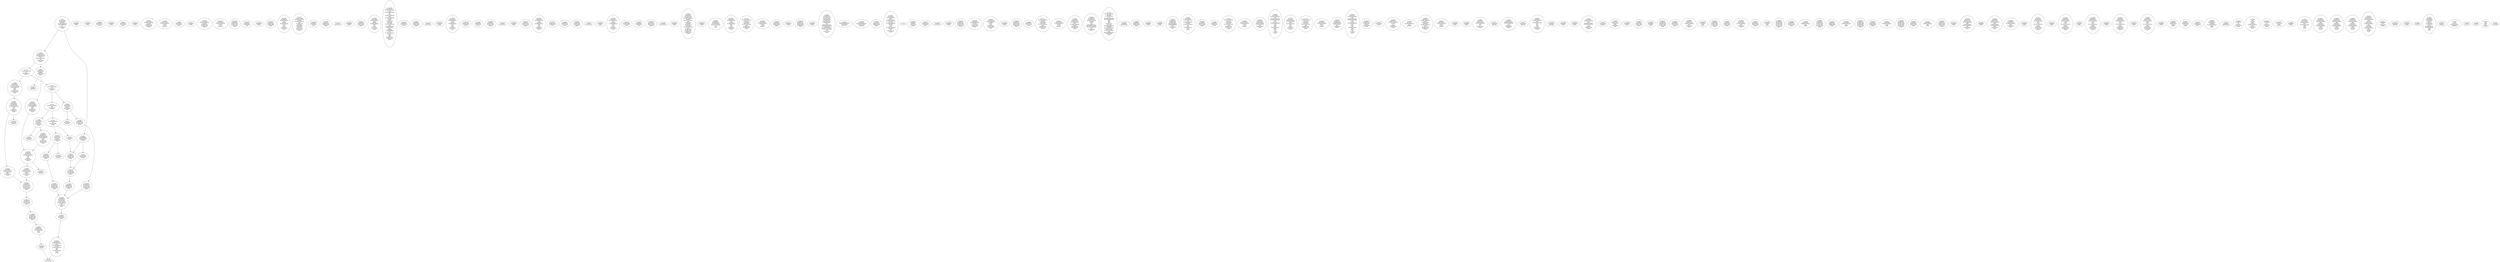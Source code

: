 /* Generated by GvGen v.1.0 (https://www.github.com/stricaud/gvgen) */

digraph G {
compound=true;
   node1 [label="[anywhere]"];
   node2 [label="# 0x0
PUSHX Data
PUSHX Data
MSTORE
PUSHX LogicData
CALLDATASIZE
LT
PUSHX Data
JUMPI
"];
   node3 [label="# 0xd
PUSHX Data
CALLDATALOAD
PUSHX BitData
SHR
PUSHX LogicData
EQ
PUSHX Data
JUMPI
"];
   node4 [label="# 0x1e
PUSHX LogicData
EQ
PUSHX Data
JUMPI
"];
   node5 [label="# 0x29
PUSHX LogicData
EQ
PUSHX Data
JUMPI
"];
   node6 [label="# 0x34
PUSHX LogicData
EQ
PUSHX Data
JUMPI
"];
   node7 [label="# 0x3f
PUSHX LogicData
EQ
PUSHX Data
JUMPI
"];
   node8 [label="# 0x4a
PUSHX Data
JUMP
"];
   node9 [label="# 0x4e
JUMPDEST
CALLDATASIZE
PUSHX Data
JUMPI
"];
   node10 [label="# 0x54
PUSHX Data
PUSHX Data
JUMP
"];
   node11 [label="# 0x5b
JUMPDEST
STOP
"];
   node12 [label="# 0x5d
JUMPDEST
PUSHX Data
PUSHX Data
JUMP
"];
   node13 [label="# 0x65
JUMPDEST
STOP
"];
   node14 [label="# 0x67
JUMPDEST
CALLVALUE
ISZERO
PUSHX Data
JUMPI
"];
   node15 [label="# 0x6f
PUSHX Data
REVERT
"];
   node16 [label="# 0x73
JUMPDEST
PUSHX Data
PUSHX ArithData
CALLDATASIZE
SUB
ADD
PUSHX Data
PUSHX Data
JUMP
"];
   node17 [label="# 0x89
JUMPDEST
PUSHX Data
JUMP
"];
   node18 [label="# 0x8e
JUMPDEST
STOP
"];
   node19 [label="# 0x90
JUMPDEST
PUSHX Data
PUSHX ArithData
CALLDATASIZE
SUB
ADD
PUSHX Data
PUSHX Data
JUMP
"];
   node20 [label="# 0xa5
JUMPDEST
PUSHX Data
JUMP
"];
   node21 [label="# 0xaa
JUMPDEST
STOP
"];
   node22 [label="# 0xac
JUMPDEST
CALLVALUE
ISZERO
PUSHX Data
JUMPI
"];
   node23 [label="# 0xb4
PUSHX Data
REVERT
"];
   node24 [label="# 0xb8
JUMPDEST
PUSHX Data
PUSHX Data
JUMP
"];
   node25 [label="# 0xc1
JUMPDEST
PUSHX MemData
MLOAD
PUSHX Data
PUSHX Data
JUMP
"];
   node26 [label="# 0xce
JUMPDEST
PUSHX MemData
MLOAD
SUB
RETURN
"];
   node27 [label="# 0xd7
JUMPDEST
CALLVALUE
ISZERO
PUSHX Data
JUMPI
"];
   node28 [label="# 0xdf
PUSHX Data
REVERT
"];
   node29 [label="# 0xe3
JUMPDEST
PUSHX Data
PUSHX ArithData
CALLDATASIZE
SUB
ADD
PUSHX Data
PUSHX Data
JUMP
"];
   node30 [label="# 0xf9
JUMPDEST
PUSHX Data
JUMP
"];
   node31 [label="# 0xfe
JUMPDEST
STOP
"];
   node32 [label="# 0x100
JUMPDEST
CALLVALUE
ISZERO
PUSHX Data
JUMPI
"];
   node33 [label="# 0x108
PUSHX Data
REVERT
"];
   node34 [label="# 0x10c
JUMPDEST
PUSHX Data
PUSHX Data
JUMP
"];
   node35 [label="# 0x115
JUMPDEST
PUSHX MemData
MLOAD
PUSHX Data
PUSHX Data
JUMP
"];
   node36 [label="# 0x122
JUMPDEST
PUSHX MemData
MLOAD
SUB
RETURN
"];
   node37 [label="# 0x12b
JUMPDEST
PUSHX Data
PUSHX Data
JUMP
"];
   node38 [label="# 0x133
JUMPDEST
PUSHX Data
PUSHX Data
PUSHX Data
JUMP
"];
   node39 [label="# 0x13e
JUMPDEST
PUSHX Data
JUMP
"];
   node40 [label="# 0x143
JUMPDEST
JUMP
"];
   node41 [label="# 0x145
JUMPDEST
PUSHX Data
PUSHX Data
JUMP
"];
   node42 [label="# 0x14d
JUMPDEST
PUSHX BitData
AND
CALLER
PUSHX BitData
AND
EQ
ISZERO
PUSHX Data
JUMPI
"];
   node43 [label="# 0x181
PUSHX Data
PUSHX MemData
MLOAD
PUSHX ArithData
ADD
PUSHX Data
MSTORE
PUSHX Data
MSTORE
PUSHX Data
PUSHX Data
JUMP
"];
   node44 [label="# 0x19b
JUMPDEST
PUSHX Data
JUMP
"];
   node45 [label="# 0x1a0
JUMPDEST
PUSHX Data
PUSHX Data
JUMP
"];
   node46 [label="# 0x1a8
JUMPDEST
"];
   node47 [label="# 0x1a9
JUMPDEST
JUMP
"];
   node48 [label="# 0x1ac
JUMPDEST
PUSHX Data
PUSHX Data
JUMP
"];
   node49 [label="# 0x1b4
JUMPDEST
PUSHX BitData
AND
CALLER
PUSHX BitData
AND
EQ
ISZERO
PUSHX Data
JUMPI
"];
   node50 [label="# 0x1e8
PUSHX Data
PUSHX ArithData
ADD
PUSHX ArithData
DIV
MUL
PUSHX ArithData
ADD
PUSHX MemData
MLOAD
ADD
PUSHX Data
MSTORE
MSTORE
PUSHX ArithData
ADD
CALLDATACOPY
PUSHX Data
ADD
MSTORE
PUSHX BitData
NOT
PUSHX ArithData
ADD
AND
ADD
PUSHX Data
PUSHX Data
JUMP
"];
   node51 [label="# 0x237
JUMPDEST
PUSHX Data
JUMP
"];
   node52 [label="# 0x23c
JUMPDEST
PUSHX Data
PUSHX Data
JUMP
"];
   node53 [label="# 0x244
JUMPDEST
"];
   node54 [label="# 0x245
JUMPDEST
JUMP
"];
   node55 [label="# 0x24a
JUMPDEST
PUSHX Data
PUSHX Data
PUSHX Data
JUMP
"];
   node56 [label="# 0x254
JUMPDEST
PUSHX BitData
AND
CALLER
PUSHX BitData
AND
EQ
ISZERO
PUSHX Data
JUMPI
"];
   node57 [label="# 0x288
PUSHX Data
PUSHX Data
JUMP
"];
   node58 [label="# 0x28f
JUMPDEST
PUSHX Data
JUMP
"];
   node59 [label="# 0x296
JUMPDEST
PUSHX Data
PUSHX Data
JUMP
"];
   node60 [label="# 0x29e
JUMPDEST
"];
   node61 [label="# 0x29f
JUMPDEST
JUMP
"];
   node62 [label="# 0x2a2
JUMPDEST
PUSHX Data
PUSHX Data
JUMP
"];
   node63 [label="# 0x2aa
JUMPDEST
PUSHX BitData
AND
CALLER
PUSHX BitData
AND
EQ
ISZERO
PUSHX Data
JUMPI
"];
   node64 [label="# 0x2de
PUSHX Data
PUSHX Data
JUMP
"];
   node65 [label="# 0x2e6
JUMPDEST
PUSHX Data
JUMP
"];
   node66 [label="# 0x2eb
JUMPDEST
PUSHX Data
PUSHX Data
JUMP
"];
   node67 [label="# 0x2f3
JUMPDEST
"];
   node68 [label="# 0x2f4
JUMPDEST
JUMP
"];
   node69 [label="# 0x2f7
JUMPDEST
PUSHX Data
PUSHX Data
PUSHX Data
JUMP
"];
   node70 [label="# 0x301
JUMPDEST
PUSHX BitData
AND
CALLER
PUSHX BitData
AND
EQ
ISZERO
PUSHX Data
JUMPI
"];
   node71 [label="# 0x335
PUSHX Data
PUSHX Data
JUMP
"];
   node72 [label="# 0x33c
JUMPDEST
PUSHX Data
JUMP
"];
   node73 [label="# 0x343
JUMPDEST
PUSHX Data
PUSHX Data
JUMP
"];
   node74 [label="# 0x34b
JUMPDEST
"];
   node75 [label="# 0x34c
JUMPDEST
JUMP
"];
   node76 [label="# 0x34f
JUMPDEST
PUSHX Data
PUSHX Data
PUSHX MemData
MLOAD
PUSHX ArithData
ADD
PUSHX Data
MSTORE
PUSHX Data
MSTORE
PUSHX ArithData
ADD
PUSHX Data
PUSHX Data
CODECOPY
PUSHX Data
JUMP
"];
   node77 [label="# 0x374
JUMPDEST
JUMP
"];
   node78 [label="# 0x37c
JUMPDEST
PUSHX Data
EXTCODESIZE
PUSHX LogicData
GT
JUMP
"];
   node79 [label="# 0x38f
JUMPDEST
PUSHX Data
JUMP
"];
   node80 [label="# 0x399
JUMPDEST
PUSHX Data
PUSHX Data
JUMP
"];
   node81 [label="# 0x3a1
JUMPDEST
PUSHX BitData
AND
CALLER
PUSHX BitData
AND
EQ
ISZERO
PUSHX Data
JUMPI
"];
   node82 [label="# 0x3d5
PUSHX MemData
MLOAD
PUSHX Data
MSTORE
PUSHX ArithData
ADD
PUSHX Data
PUSHX Data
JUMP
"];
   node83 [label="# 0x406
JUMPDEST
PUSHX MemData
MLOAD
SUB
REVERT
"];
   node84 [label="# 0x40f
JUMPDEST
PUSHX Data
PUSHX Data
JUMP
"];
   node85 [label="# 0x417
JUMPDEST
JUMP
"];
   node86 [label="# 0x419
JUMPDEST
PUSHX Data
PUSHX Data
PUSHX Data
JUMP
"];
   node87 [label="# 0x423
JUMPDEST
JUMP
"];
   node88 [label="# 0x428
JUMPDEST
CALLDATASIZE
PUSHX Data
CALLDATACOPY
PUSHX Data
CALLDATASIZE
PUSHX Data
GAS
DELEGATECALL
RETURNDATASIZE
PUSHX Data
RETURNDATACOPY
PUSHX LogicData
EQ
PUSHX Data
JUMPI
"];
   node89 [label="# 0x445
RETURNDATASIZE
PUSHX Data
RETURN
"];
   node90 [label="# 0x449
JUMPDEST
RETURNDATASIZE
PUSHX Data
REVERT
"];
   node91 [label="# 0x44e
JUMPDEST
PUSHX Data
PUSHX Data
PUSHX BitData
PUSHX BitData
SHL
PUSHX Data
JUMP
"];
   node92 [label="# 0x47c
JUMPDEST
PUSHX ArithData
ADD
PUSHX ArithData
SLOAD
PUSHX ArithData
EXP
DIV
PUSHX BitData
AND
JUMP
"];
   node93 [label="# 0x4a5
JUMPDEST
PUSHX Data
PUSHX Data
JUMP
"];
   node94 [label="# 0x4ae
JUMPDEST
PUSHX BitData
AND
PUSHX Data
PUSHX MemData
MLOAD
PUSHX MemData
MLOAD
SUB
LOGX
PUSHX LogicData
MLOAD
GT
PUSHX Data
JUMPI
"];
   node95 [label="# 0x4fc
"];
   node96 [label="# 0x4fe
JUMPDEST
ISZERO
PUSHX Data
JUMPI
"];
   node97 [label="# 0x504
PUSHX Data
PUSHX Data
JUMP
"];
   node98 [label="# 0x50d
JUMPDEST
"];
   node99 [label="# 0x50f
JUMPDEST
JUMP
"];
   node100 [label="# 0x514
JUMPDEST
PUSHX Data
PUSHX Data
PUSHX Data
JUMP
"];
   node101 [label="# 0x53d
JUMPDEST
PUSHX MemData
MLOAD
PUSHX Data
PUSHX Data
JUMP
"];
   node102 [label="# 0x54c
JUMPDEST
PUSHX MemData
MLOAD
SUB
LOGX
PUSHX Data
PUSHX Data
JUMP
"];
   node103 [label="# 0x55d
JUMPDEST
JUMP
"];
   node104 [label="# 0x560
JUMPDEST
PUSHX Data
PUSHX Data
PUSHX Data
JUMP
"];
   node105 [label="# 0x56b
JUMPDEST
PUSHX Data
JUMPI
"];
   node106 [label="# 0x570
PUSHX MemData
MLOAD
PUSHX Data
MSTORE
PUSHX ArithData
ADD
PUSHX Data
PUSHX Data
JUMP
"];
   node107 [label="# 0x5a1
JUMPDEST
PUSHX MemData
MLOAD
SUB
REVERT
"];
   node108 [label="# 0x5aa
JUMPDEST
PUSHX Data
PUSHX BitData
AND
PUSHX MemData
MLOAD
PUSHX Data
PUSHX Data
JUMP
"];
   node109 [label="# 0x5d2
JUMPDEST
PUSHX Data
PUSHX MemData
MLOAD
SUB
GAS
DELEGATECALL
RETURNDATASIZE
PUSHX LogicData
EQ
PUSHX Data
JUMPI
"];
   node110 [label="# 0x5ec
PUSHX MemData
MLOAD
PUSHX BitData
NOT
PUSHX ArithData
RETURNDATASIZE
ADD
AND
ADD
PUSHX Data
MSTORE
RETURNDATASIZE
MSTORE
RETURNDATASIZE
PUSHX Data
PUSHX ArithData
ADD
RETURNDATACOPY
PUSHX Data
JUMP
"];
   node111 [label="# 0x60d
JUMPDEST
PUSHX Data
"];
   node112 [label="# 0x612
JUMPDEST
PUSHX Data
PUSHX Data
JUMP
"];
   node113 [label="# 0x622
JUMPDEST
JUMP
"];
   node114 [label="# 0x62d
JUMPDEST
JUMP
"];
   node115 [label="# 0x62f
JUMPDEST
PUSHX Data
PUSHX Data
PUSHX BitData
PUSHX BitData
SHL
PUSHX Data
JUMP
"];
   node116 [label="# 0x65d
JUMPDEST
PUSHX ArithData
ADD
PUSHX ArithData
SLOAD
PUSHX ArithData
EXP
DIV
PUSHX BitData
AND
JUMP
"];
   node117 [label="# 0x686
JUMPDEST
PUSHX Data
PUSHX Data
JUMP
"];
   node118 [label="# 0x68f
JUMPDEST
PUSHX Data
JUMPI
"];
   node119 [label="# 0x694
PUSHX MemData
MLOAD
PUSHX Data
MSTORE
PUSHX ArithData
ADD
PUSHX Data
PUSHX Data
JUMP
"];
   node120 [label="# 0x6c5
JUMPDEST
PUSHX MemData
MLOAD
SUB
REVERT
"];
   node121 [label="# 0x6ce
JUMPDEST
PUSHX Data
PUSHX BitData
PUSHX BitData
SHL
PUSHX Data
JUMP
"];
   node122 [label="# 0x6fb
JUMPDEST
PUSHX ArithData
ADD
PUSHX ArithData
PUSHX ArithData
EXP
SLOAD
PUSHX ArithData
MUL
NOT
AND
PUSHX BitData
AND
MUL
OR
SSTORE
JUMP
"];
   node123 [label="# 0x73f
JUMPDEST
PUSHX BitData
PUSHX BitData
AND
PUSHX BitData
AND
EQ
ISZERO
PUSHX Data
JUMPI
"];
   node124 [label="# 0x775
PUSHX MemData
MLOAD
PUSHX Data
MSTORE
PUSHX ArithData
ADD
PUSHX Data
PUSHX Data
JUMP
"];
   node125 [label="# 0x7a6
JUMPDEST
PUSHX MemData
MLOAD
SUB
REVERT
"];
   node126 [label="# 0x7af
JUMPDEST
PUSHX Data
PUSHX BitData
PUSHX BitData
SHL
PUSHX Data
JUMP
"];
   node127 [label="# 0x7dc
JUMPDEST
PUSHX ArithData
ADD
PUSHX ArithData
PUSHX ArithData
EXP
SLOAD
PUSHX ArithData
MUL
NOT
AND
PUSHX BitData
AND
MUL
OR
SSTORE
JUMP
"];
   node128 [label="# 0x820
JUMPDEST
PUSHX Data
ISZERO
PUSHX Data
JUMPI
"];
   node129 [label="# 0x829
PUSHX Data
JUMP
"];
   node130 [label="# 0x830
JUMPDEST
PUSHX LogicData
MLOAD
GT
ISZERO
PUSHX Data
JUMPI
"];
   node131 [label="# 0x83b
MLOAD
PUSHX ArithData
ADD
REVERT
"];
   node132 [label="# 0x843
JUMPDEST
PUSHX MemData
MLOAD
PUSHX Data
MSTORE
PUSHX ArithData
ADD
PUSHX Data
PUSHX Data
JUMP
"];
   node133 [label="# 0x877
JUMPDEST
PUSHX MemData
MLOAD
SUB
REVERT
"];
   node134 [label="# 0x880
JUMPDEST
JUMP
"];
   node135 [label="# 0x887
JUMPDEST
PUSHX Data
CALLDATALOAD
PUSHX Data
PUSHX Data
JUMP
"];
   node136 [label="# 0x896
JUMPDEST
JUMP
"];
   node137 [label="# 0x89c
JUMPDEST
PUSHX Data
PUSHX ArithData
ADD
SLT
PUSHX Data
JUMPI
"];
   node138 [label="# 0x8aa
PUSHX Data
REVERT
"];
   node139 [label="# 0x8ae
JUMPDEST
CALLDATALOAD
PUSHX LogicData
GT
ISZERO
PUSHX Data
JUMPI
"];
   node140 [label="# 0x8c3
PUSHX Data
REVERT
"];
   node141 [label="# 0x8c7
JUMPDEST
PUSHX ArithData
ADD
PUSHX ArithData
MUL
ADD
GT
ISZERO
PUSHX Data
JUMPI
"];
   node142 [label="# 0x8db
PUSHX Data
REVERT
"];
   node143 [label="# 0x8df
JUMPDEST
JUMP
"];
   node144 [label="# 0x8e6
JUMPDEST
PUSHX Data
PUSHX LogicData
SUB
SLT
ISZERO
PUSHX Data
JUMPI
"];
   node145 [label="# 0x8f4
PUSHX Data
REVERT
"];
   node146 [label="# 0x8f8
JUMPDEST
PUSHX ArithData
PUSHX Data
ADD
PUSHX Data
JUMP
"];
   node147 [label="# 0x906
JUMPDEST
JUMP
"];
   node148 [label="# 0x90f
JUMPDEST
PUSHX Data
PUSHX Data
PUSHX LogicData
SUB
SLT
ISZERO
PUSHX Data
JUMPI
"];
   node149 [label="# 0x920
PUSHX Data
REVERT
"];
   node150 [label="# 0x924
JUMPDEST
PUSHX ArithData
PUSHX Data
ADD
PUSHX Data
JUMP
"];
   node151 [label="# 0x932
JUMPDEST
PUSHX ArithData
ADD
CALLDATALOAD
PUSHX LogicData
GT
ISZERO
PUSHX Data
JUMPI
"];
   node152 [label="# 0x94b
PUSHX Data
REVERT
"];
   node153 [label="# 0x94f
JUMPDEST
PUSHX Data
ADD
PUSHX Data
JUMP
"];
   node154 [label="# 0x95b
JUMPDEST
JUMP
"];
   node155 [label="# 0x967
JUMPDEST
PUSHX Data
PUSHX Data
JUMP
"];
   node156 [label="# 0x970
JUMPDEST
MSTORE
JUMP
"];
   node157 [label="# 0x976
JUMPDEST
PUSHX Data
PUSHX Data
PUSHX Data
JUMP
"];
   node158 [label="# 0x981
JUMPDEST
PUSHX Data
PUSHX Data
JUMP
"];
   node159 [label="# 0x98b
JUMPDEST
PUSHX Data
PUSHX ArithData
ADD
PUSHX Data
JUMP
"];
   node160 [label="# 0x99b
JUMPDEST
ADD
JUMP
"];
   node161 [label="# 0x9a7
JUMPDEST
PUSHX Data
PUSHX Data
PUSHX Data
JUMP
"];
   node162 [label="# 0x9b2
JUMPDEST
PUSHX Data
PUSHX Data
JUMP
"];
   node163 [label="# 0x9bc
JUMPDEST
PUSHX Data
PUSHX ArithData
ADD
PUSHX Data
JUMP
"];
   node164 [label="# 0x9cc
JUMPDEST
PUSHX Data
PUSHX Data
JUMP
"];
   node165 [label="# 0x9d5
JUMPDEST
ADD
JUMP
"];
   node166 [label="# 0x9e0
JUMPDEST
PUSHX Data
PUSHX Data
PUSHX Data
PUSHX Data
JUMP
"];
   node167 [label="# 0x9ed
JUMPDEST
PUSHX Data
PUSHX Data
JUMP
"];
   node168 [label="# 0x9f8
JUMPDEST
PUSHX ArithData
ADD
JUMP
"];
   node169 [label="# 0xa03
JUMPDEST
PUSHX Data
PUSHX Data
PUSHX Data
PUSHX Data
JUMP
"];
   node170 [label="# 0xa10
JUMPDEST
PUSHX Data
PUSHX Data
JUMP
"];
   node171 [label="# 0xa1b
JUMPDEST
PUSHX ArithData
ADD
JUMP
"];
   node172 [label="# 0xa26
JUMPDEST
PUSHX Data
PUSHX Data
PUSHX Data
PUSHX Data
JUMP
"];
   node173 [label="# 0xa33
JUMPDEST
PUSHX Data
PUSHX Data
JUMP
"];
   node174 [label="# 0xa3e
JUMPDEST
PUSHX ArithData
ADD
JUMP
"];
   node175 [label="# 0xa49
JUMPDEST
PUSHX Data
PUSHX Data
PUSHX Data
PUSHX Data
JUMP
"];
   node176 [label="# 0xa56
JUMPDEST
PUSHX Data
PUSHX Data
JUMP
"];
   node177 [label="# 0xa61
JUMPDEST
PUSHX ArithData
ADD
JUMP
"];
   node178 [label="# 0xa6c
JUMPDEST
PUSHX Data
PUSHX Data
PUSHX Data
JUMP
"];
   node179 [label="# 0xa78
JUMPDEST
JUMP
"];
   node180 [label="# 0xa83
JUMPDEST
PUSHX Data
PUSHX ArithData
ADD
PUSHX Data
PUSHX ArithData
ADD
PUSHX Data
JUMP
"];
   node181 [label="# 0xa98
JUMPDEST
JUMP
"];
   node182 [label="# 0xa9e
JUMPDEST
PUSHX Data
PUSHX ArithData
ADD
PUSHX Data
PUSHX ArithData
ADD
PUSHX Data
JUMP
"];
   node183 [label="# 0xab3
JUMPDEST
PUSHX Data
PUSHX ArithData
ADD
PUSHX Data
JUMP
"];
   node184 [label="# 0xac0
JUMPDEST
JUMP
"];
   node185 [label="# 0xac7
JUMPDEST
PUSHX Data
PUSHX ArithData
ADD
SUB
PUSHX ArithData
ADD
MSTORE
PUSHX Data
PUSHX Data
JUMP
"];
   node186 [label="# 0xae1
JUMPDEST
JUMP
"];
   node187 [label="# 0xae9
JUMPDEST
PUSHX Data
PUSHX ArithData
ADD
SUB
PUSHX ArithData
ADD
MSTORE
PUSHX Data
PUSHX Data
JUMP
"];
   node188 [label="# 0xb02
JUMPDEST
JUMP
"];
   node189 [label="# 0xb09
JUMPDEST
PUSHX Data
PUSHX ArithData
ADD
SUB
PUSHX ArithData
ADD
MSTORE
PUSHX Data
PUSHX Data
JUMP
"];
   node190 [label="# 0xb22
JUMPDEST
JUMP
"];
   node191 [label="# 0xb29
JUMPDEST
PUSHX Data
PUSHX ArithData
ADD
SUB
PUSHX ArithData
ADD
MSTORE
PUSHX Data
PUSHX Data
JUMP
"];
   node192 [label="# 0xb42
JUMPDEST
JUMP
"];
   node193 [label="# 0xb49
JUMPDEST
PUSHX Data
PUSHX ArithData
ADD
SUB
PUSHX ArithData
ADD
MSTORE
PUSHX Data
PUSHX Data
JUMP
"];
   node194 [label="# 0xb62
JUMPDEST
JUMP
"];
   node195 [label="# 0xb69
JUMPDEST
PUSHX Data
MLOAD
JUMP
"];
   node196 [label="# 0xb74
JUMPDEST
PUSHX Data
MLOAD
JUMP
"];
   node197 [label="# 0xb7f
JUMPDEST
PUSHX Data
JUMP
"];
   node198 [label="# 0xb8a
JUMPDEST
PUSHX Data
MSTORE
PUSHX ArithData
ADD
JUMP
"];
   node199 [label="# 0xb9b
JUMPDEST
PUSHX Data
PUSHX Data
PUSHX Data
JUMP
"];
   node200 [label="# 0xba6
JUMPDEST
JUMP
"];
   node201 [label="# 0xbad
JUMPDEST
PUSHX Data
PUSHX BitData
AND
JUMP
"];
   node202 [label="# 0xbcd
JUMPDEST
PUSHX Data
"];
   node203 [label="# 0xbd0
JUMPDEST
LT
ISZERO
PUSHX Data
JUMPI
"];
   node204 [label="# 0xbd9
ADD
MLOAD
ADD
MSTORE
PUSHX ArithData
ADD
PUSHX Data
JUMP
"];
   node205 [label="# 0xbeb
JUMPDEST
GT
ISZERO
PUSHX Data
JUMPI
"];
   node206 [label="# 0xbf4
PUSHX Data
ADD
MSTORE
"];
   node207 [label="# 0xbfa
JUMPDEST
JUMP
"];
   node208 [label="# 0xc00
JUMPDEST
PUSHX Data
PUSHX BitData
NOT
PUSHX ArithData
ADD
AND
JUMP
"];
   node209 [label="# 0xc11
JUMPDEST
PUSHX Data
PUSHX ArithData
ADD
MSTORE
PUSHX Data
PUSHX ArithData
ADD
MSTORE
JUMP
"];
   node210 [label="# 0xc60
JUMPDEST
PUSHX Data
PUSHX ArithData
ADD
MSTORE
PUSHX Data
PUSHX ArithData
ADD
MSTORE
JUMP
"];
   node211 [label="# 0xcaf
JUMPDEST
PUSHX Data
PUSHX ArithData
ADD
MSTORE
PUSHX Data
PUSHX ArithData
ADD
MSTORE
JUMP
"];
   node212 [label="# 0xcfe
JUMPDEST
PUSHX Data
PUSHX ArithData
ADD
MSTORE
PUSHX Data
PUSHX ArithData
ADD
MSTORE
PUSHX Data
PUSHX ArithData
ADD
MSTORE
JUMP
"];
   node213 [label="# 0xd73
JUMPDEST
PUSHX Data
PUSHX Data
JUMP
"];
   node214 [label="# 0xd7c
JUMPDEST
EQ
PUSHX Data
JUMPI
"];
   node215 [label="# 0xd83
PUSHX Data
REVERT
"];
   node216 [label="# 0xd87
JUMPDEST
JUMP
"];
   node217 [label="# 0xd8a
INVALID
"];
   node218 [label="# 0xd8b
COINBASE
PUSHX Data
GASPRICE
SHA3
PUSHX Data
PUSHX Data
SHA3
PUSHX BitData
PUSHX BitData
SAR
JUMPI
"];
   node219 [label="# 0xdc1
ADDRESS
INVALID
"];
   node220 [label="# 0xdc3
LOGX
BALANCE
DELEGATECALL
INVALID
"];
   node221 [label="# 0xdc8
INVALID
"];
   node222 [label="# 0xdc9
INVALID
"];
   node223 [label="# 0xdca
GAS
LOGX
BYTE
INVALID
"];
   node224 [label="# 0xdce
NUMBER
"];
node2->node9;
node2->node3;
node3->node14;
node3->node4;
node4->node19;
node4->node5;
node5->node22;
node5->node6;
node6->node27;
node6->node7;
node7->node32;
node7->node8;
node8->node12;
node9->node12;
node9->node10;
node10->node37;
node12->node37;
node14->node16;
node14->node15;
node16->node144;
node19->node148;
node22->node24;
node22->node23;
node24->node55;
node27->node29;
node27->node28;
node29->node144;
node32->node34;
node32->node33;
node34->node69;
node37->node80;
node55->node91;
node69->node91;
node79->node92;
node80->node91;
node91->node79;
node92->node1;
node135->node213;
node144->node146;
node144->node145;
node146->node135;
node148->node150;
node148->node149;
node150->node135;
node199->node201;
node200->node1;
node201->node200;
node213->node199;
}
